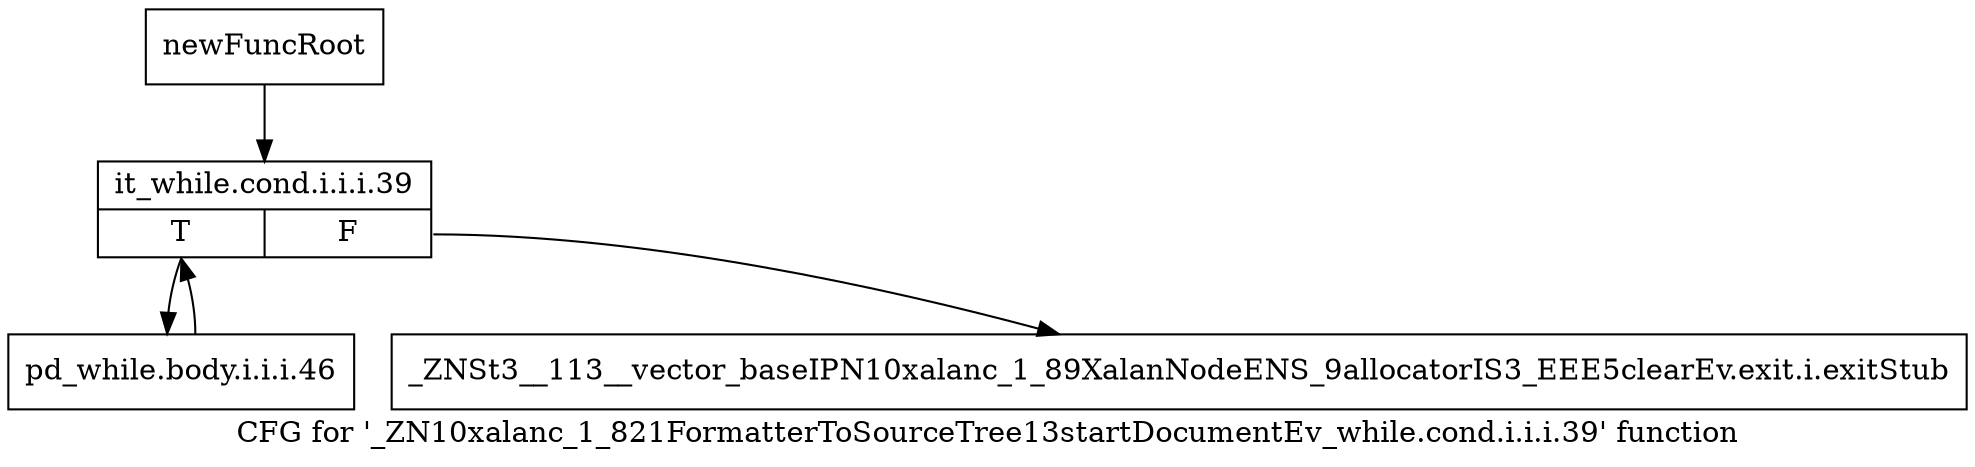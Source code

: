 digraph "CFG for '_ZN10xalanc_1_821FormatterToSourceTree13startDocumentEv_while.cond.i.i.i.39' function" {
	label="CFG for '_ZN10xalanc_1_821FormatterToSourceTree13startDocumentEv_while.cond.i.i.i.39' function";

	Node0x840a1a0 [shape=record,label="{newFuncRoot}"];
	Node0x840a1a0 -> Node0x840a240;
	Node0x840a1f0 [shape=record,label="{_ZNSt3__113__vector_baseIPN10xalanc_1_89XalanNodeENS_9allocatorIS3_EEE5clearEv.exit.i.exitStub}"];
	Node0x840a240 [shape=record,label="{it_while.cond.i.i.i.39|{<s0>T|<s1>F}}"];
	Node0x840a240:s0 -> Node0x840a290;
	Node0x840a240:s1 -> Node0x840a1f0;
	Node0x840a290 [shape=record,label="{pd_while.body.i.i.i.46}"];
	Node0x840a290 -> Node0x840a240;
}
